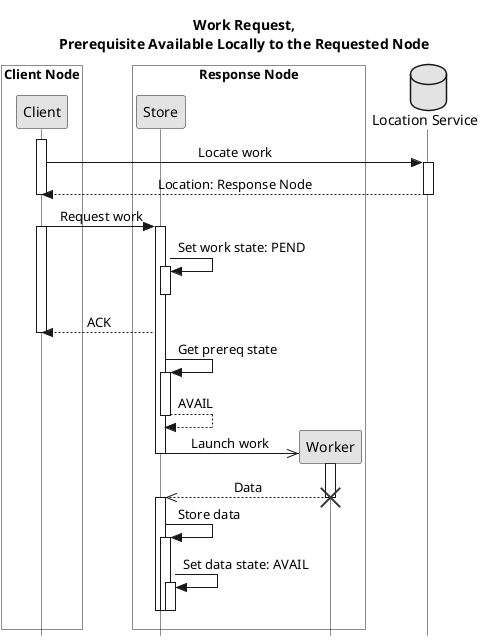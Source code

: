@startuml
skinparam monochrome true
skinparam shadowing false
skinparam style strictuml
skinparam LifelineStrategy nosolid
skinparam sequenceMessageAlign center
title Work Request,\nPrerequisite Available Locally to the Requested Node

box "Client Node" #ffffff
participant Client as client
end box
box "Response Node" #ffffff
participant Store as store
participant Worker as worker
end box
database "Location Service" as ls

activate client
client -> ls: Locate work
activate ls
return Location: Response Node
deactivate client
client -> store ++: Request work
activate client
store -> store ++--: Set work state: PEND
store --> client: ACK
deactivate client
store -> store ++: Get prereq state
return AVAIL
store ->> worker **: Launch work
deactivate store
activate worker
return Data
destroy worker
activate store
store -> store ++: Store data
store -> store ++--: Set data state: AVAIL
deactivate store
deactivate store
@enduml
